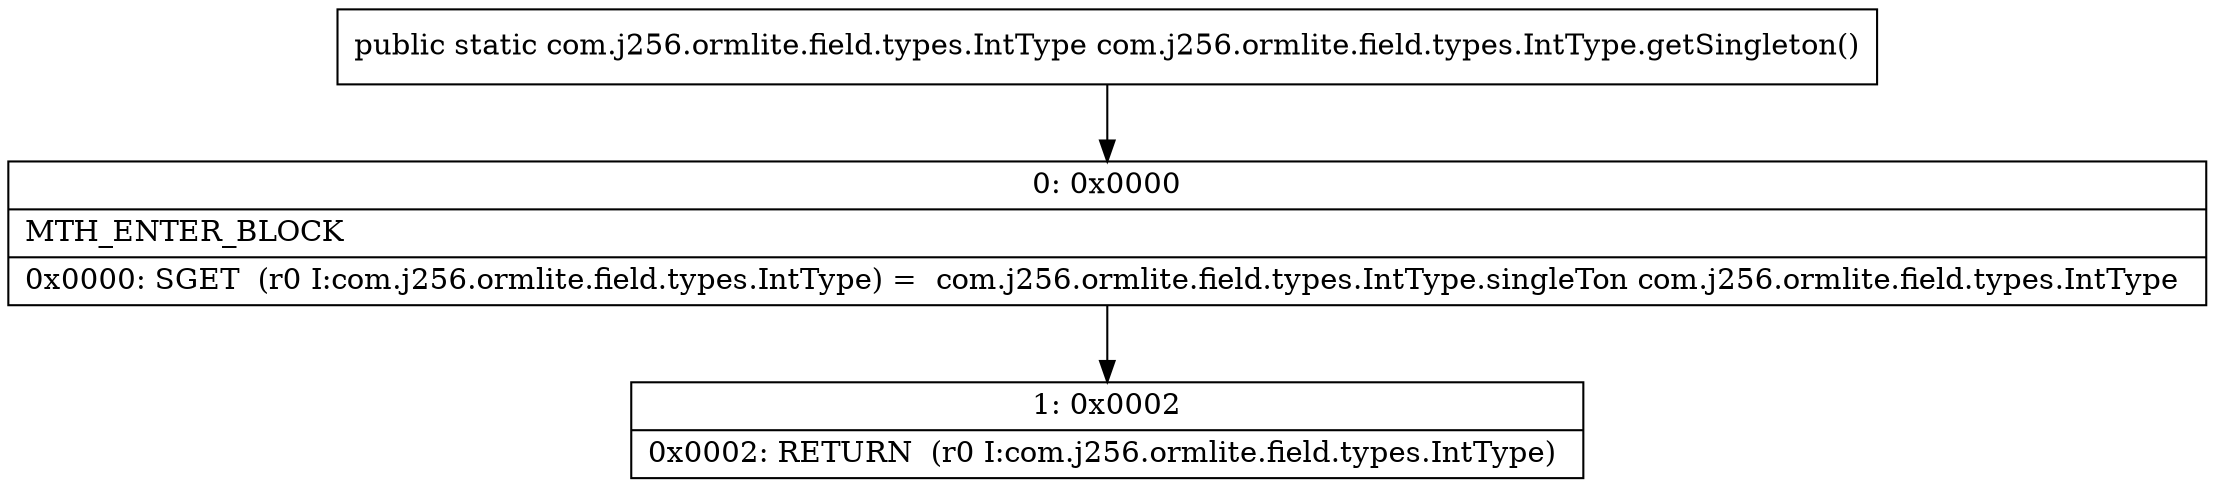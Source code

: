 digraph "CFG forcom.j256.ormlite.field.types.IntType.getSingleton()Lcom\/j256\/ormlite\/field\/types\/IntType;" {
Node_0 [shape=record,label="{0\:\ 0x0000|MTH_ENTER_BLOCK\l|0x0000: SGET  (r0 I:com.j256.ormlite.field.types.IntType) =  com.j256.ormlite.field.types.IntType.singleTon com.j256.ormlite.field.types.IntType \l}"];
Node_1 [shape=record,label="{1\:\ 0x0002|0x0002: RETURN  (r0 I:com.j256.ormlite.field.types.IntType) \l}"];
MethodNode[shape=record,label="{public static com.j256.ormlite.field.types.IntType com.j256.ormlite.field.types.IntType.getSingleton() }"];
MethodNode -> Node_0;
Node_0 -> Node_1;
}

